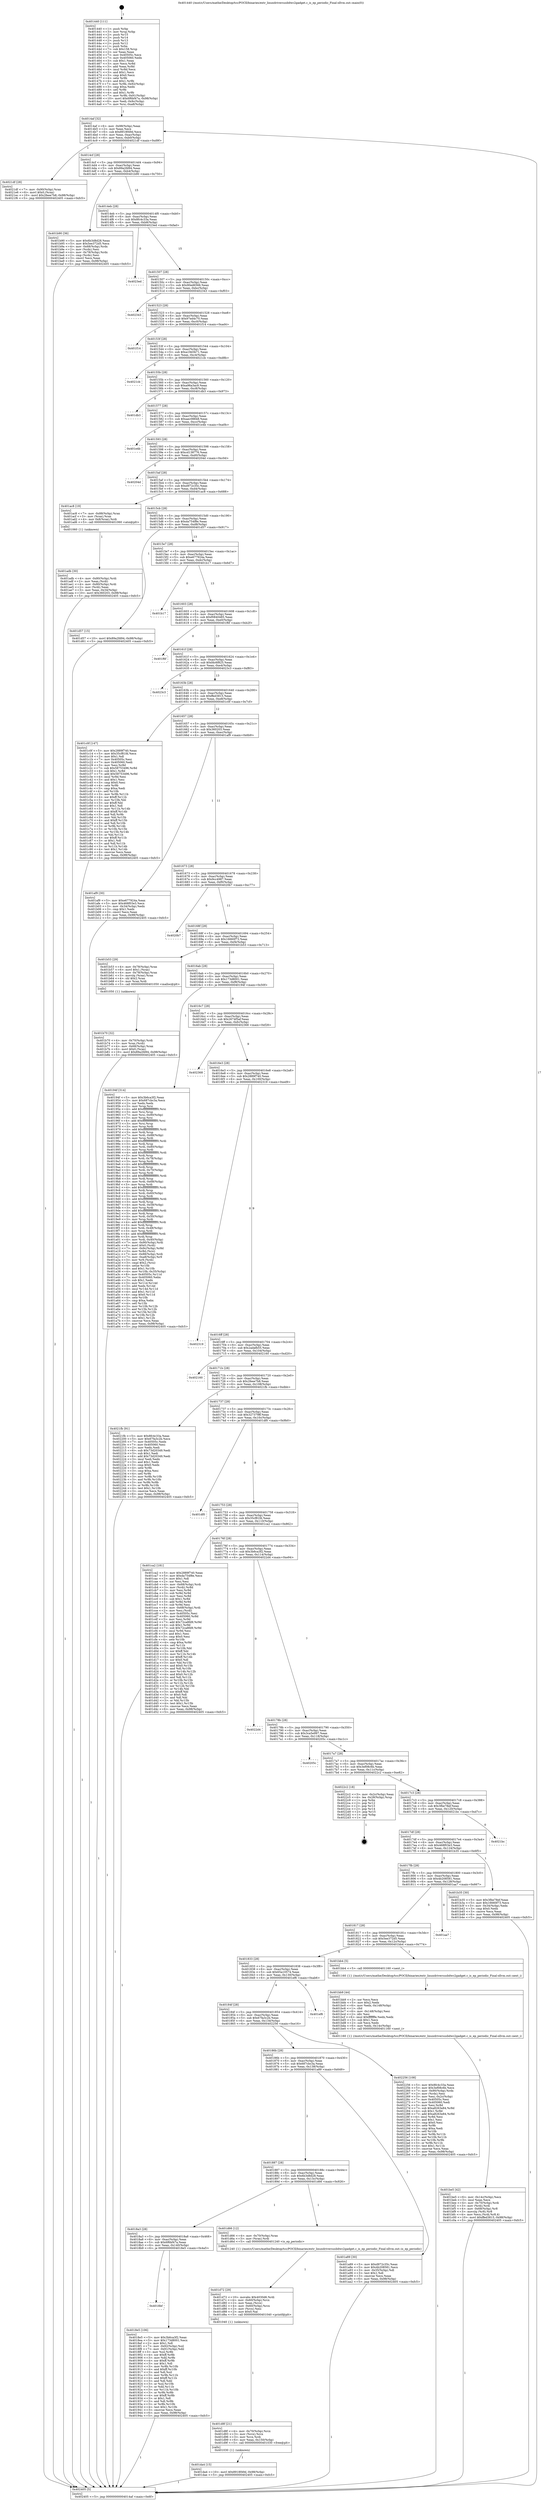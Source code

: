 digraph "0x401440" {
  label = "0x401440 (/mnt/c/Users/mathe/Desktop/tcc/POCII/binaries/extr_linuxdriversusbdwc2gadget.c_is_ep_periodic_Final-ollvm.out::main(0))"
  labelloc = "t"
  node[shape=record]

  Entry [label="",width=0.3,height=0.3,shape=circle,fillcolor=black,style=filled]
  "0x4014af" [label="{
     0x4014af [32]\l
     | [instrs]\l
     &nbsp;&nbsp;0x4014af \<+6\>: mov -0x98(%rbp),%eax\l
     &nbsp;&nbsp;0x4014b5 \<+2\>: mov %eax,%ecx\l
     &nbsp;&nbsp;0x4014b7 \<+6\>: sub $0x8918f49d,%ecx\l
     &nbsp;&nbsp;0x4014bd \<+6\>: mov %eax,-0xac(%rbp)\l
     &nbsp;&nbsp;0x4014c3 \<+6\>: mov %ecx,-0xb0(%rbp)\l
     &nbsp;&nbsp;0x4014c9 \<+6\>: je 00000000004021df \<main+0xd9f\>\l
  }"]
  "0x4021df" [label="{
     0x4021df [28]\l
     | [instrs]\l
     &nbsp;&nbsp;0x4021df \<+7\>: mov -0x90(%rbp),%rax\l
     &nbsp;&nbsp;0x4021e6 \<+6\>: movl $0x0,(%rax)\l
     &nbsp;&nbsp;0x4021ec \<+10\>: movl $0x2feee7b8,-0x98(%rbp)\l
     &nbsp;&nbsp;0x4021f6 \<+5\>: jmp 0000000000402405 \<main+0xfc5\>\l
  }"]
  "0x4014cf" [label="{
     0x4014cf [28]\l
     | [instrs]\l
     &nbsp;&nbsp;0x4014cf \<+5\>: jmp 00000000004014d4 \<main+0x94\>\l
     &nbsp;&nbsp;0x4014d4 \<+6\>: mov -0xac(%rbp),%eax\l
     &nbsp;&nbsp;0x4014da \<+5\>: sub $0x89a2fd94,%eax\l
     &nbsp;&nbsp;0x4014df \<+6\>: mov %eax,-0xb4(%rbp)\l
     &nbsp;&nbsp;0x4014e5 \<+6\>: je 0000000000401b90 \<main+0x750\>\l
  }"]
  Exit [label="",width=0.3,height=0.3,shape=circle,fillcolor=black,style=filled,peripheries=2]
  "0x401b90" [label="{
     0x401b90 [36]\l
     | [instrs]\l
     &nbsp;&nbsp;0x401b90 \<+5\>: mov $0x6b3d8d28,%eax\l
     &nbsp;&nbsp;0x401b95 \<+5\>: mov $0x5ee372d5,%ecx\l
     &nbsp;&nbsp;0x401b9a \<+4\>: mov -0x68(%rbp),%rdx\l
     &nbsp;&nbsp;0x401b9e \<+2\>: mov (%rdx),%esi\l
     &nbsp;&nbsp;0x401ba0 \<+4\>: mov -0x78(%rbp),%rdx\l
     &nbsp;&nbsp;0x401ba4 \<+2\>: cmp (%rdx),%esi\l
     &nbsp;&nbsp;0x401ba6 \<+3\>: cmovl %ecx,%eax\l
     &nbsp;&nbsp;0x401ba9 \<+6\>: mov %eax,-0x98(%rbp)\l
     &nbsp;&nbsp;0x401baf \<+5\>: jmp 0000000000402405 \<main+0xfc5\>\l
  }"]
  "0x4014eb" [label="{
     0x4014eb [28]\l
     | [instrs]\l
     &nbsp;&nbsp;0x4014eb \<+5\>: jmp 00000000004014f0 \<main+0xb0\>\l
     &nbsp;&nbsp;0x4014f0 \<+6\>: mov -0xac(%rbp),%eax\l
     &nbsp;&nbsp;0x4014f6 \<+5\>: sub $0x8fc4c33a,%eax\l
     &nbsp;&nbsp;0x4014fb \<+6\>: mov %eax,-0xb8(%rbp)\l
     &nbsp;&nbsp;0x401501 \<+6\>: je 00000000004023ed \<main+0xfad\>\l
  }"]
  "0x401da4" [label="{
     0x401da4 [15]\l
     | [instrs]\l
     &nbsp;&nbsp;0x401da4 \<+10\>: movl $0x8918f49d,-0x98(%rbp)\l
     &nbsp;&nbsp;0x401dae \<+5\>: jmp 0000000000402405 \<main+0xfc5\>\l
  }"]
  "0x4023ed" [label="{
     0x4023ed\l
  }", style=dashed]
  "0x401507" [label="{
     0x401507 [28]\l
     | [instrs]\l
     &nbsp;&nbsp;0x401507 \<+5\>: jmp 000000000040150c \<main+0xcc\>\l
     &nbsp;&nbsp;0x40150c \<+6\>: mov -0xac(%rbp),%eax\l
     &nbsp;&nbsp;0x401512 \<+5\>: sub $0x90ed6566,%eax\l
     &nbsp;&nbsp;0x401517 \<+6\>: mov %eax,-0xbc(%rbp)\l
     &nbsp;&nbsp;0x40151d \<+6\>: je 0000000000402343 \<main+0xf03\>\l
  }"]
  "0x401d8f" [label="{
     0x401d8f [21]\l
     | [instrs]\l
     &nbsp;&nbsp;0x401d8f \<+4\>: mov -0x70(%rbp),%rcx\l
     &nbsp;&nbsp;0x401d93 \<+3\>: mov (%rcx),%rcx\l
     &nbsp;&nbsp;0x401d96 \<+3\>: mov %rcx,%rdi\l
     &nbsp;&nbsp;0x401d99 \<+6\>: mov %eax,-0x150(%rbp)\l
     &nbsp;&nbsp;0x401d9f \<+5\>: call 0000000000401030 \<free@plt\>\l
     | [calls]\l
     &nbsp;&nbsp;0x401030 \{1\} (unknown)\l
  }"]
  "0x402343" [label="{
     0x402343\l
  }", style=dashed]
  "0x401523" [label="{
     0x401523 [28]\l
     | [instrs]\l
     &nbsp;&nbsp;0x401523 \<+5\>: jmp 0000000000401528 \<main+0xe8\>\l
     &nbsp;&nbsp;0x401528 \<+6\>: mov -0xac(%rbp),%eax\l
     &nbsp;&nbsp;0x40152e \<+5\>: sub $0x97ed4c70,%eax\l
     &nbsp;&nbsp;0x401533 \<+6\>: mov %eax,-0xc0(%rbp)\l
     &nbsp;&nbsp;0x401539 \<+6\>: je 0000000000401f14 \<main+0xad4\>\l
  }"]
  "0x401d72" [label="{
     0x401d72 [29]\l
     | [instrs]\l
     &nbsp;&nbsp;0x401d72 \<+10\>: movabs $0x4030d6,%rdi\l
     &nbsp;&nbsp;0x401d7c \<+4\>: mov -0x60(%rbp),%rcx\l
     &nbsp;&nbsp;0x401d80 \<+2\>: mov %eax,(%rcx)\l
     &nbsp;&nbsp;0x401d82 \<+4\>: mov -0x60(%rbp),%rcx\l
     &nbsp;&nbsp;0x401d86 \<+2\>: mov (%rcx),%esi\l
     &nbsp;&nbsp;0x401d88 \<+2\>: mov $0x0,%al\l
     &nbsp;&nbsp;0x401d8a \<+5\>: call 0000000000401040 \<printf@plt\>\l
     | [calls]\l
     &nbsp;&nbsp;0x401040 \{1\} (unknown)\l
  }"]
  "0x401f14" [label="{
     0x401f14\l
  }", style=dashed]
  "0x40153f" [label="{
     0x40153f [28]\l
     | [instrs]\l
     &nbsp;&nbsp;0x40153f \<+5\>: jmp 0000000000401544 \<main+0x104\>\l
     &nbsp;&nbsp;0x401544 \<+6\>: mov -0xac(%rbp),%eax\l
     &nbsp;&nbsp;0x40154a \<+5\>: sub $0xa19d3b71,%eax\l
     &nbsp;&nbsp;0x40154f \<+6\>: mov %eax,-0xc4(%rbp)\l
     &nbsp;&nbsp;0x401555 \<+6\>: je 00000000004021cb \<main+0xd8b\>\l
  }"]
  "0x401be5" [label="{
     0x401be5 [42]\l
     | [instrs]\l
     &nbsp;&nbsp;0x401be5 \<+6\>: mov -0x14c(%rbp),%ecx\l
     &nbsp;&nbsp;0x401beb \<+3\>: imul %eax,%ecx\l
     &nbsp;&nbsp;0x401bee \<+4\>: mov -0x70(%rbp),%rdi\l
     &nbsp;&nbsp;0x401bf2 \<+3\>: mov (%rdi),%rdi\l
     &nbsp;&nbsp;0x401bf5 \<+4\>: mov -0x68(%rbp),%r8\l
     &nbsp;&nbsp;0x401bf9 \<+3\>: movslq (%r8),%r8\l
     &nbsp;&nbsp;0x401bfc \<+4\>: mov %ecx,(%rdi,%r8,4)\l
     &nbsp;&nbsp;0x401c00 \<+10\>: movl $0xffed3815,-0x98(%rbp)\l
     &nbsp;&nbsp;0x401c0a \<+5\>: jmp 0000000000402405 \<main+0xfc5\>\l
  }"]
  "0x4021cb" [label="{
     0x4021cb\l
  }", style=dashed]
  "0x40155b" [label="{
     0x40155b [28]\l
     | [instrs]\l
     &nbsp;&nbsp;0x40155b \<+5\>: jmp 0000000000401560 \<main+0x120\>\l
     &nbsp;&nbsp;0x401560 \<+6\>: mov -0xac(%rbp),%eax\l
     &nbsp;&nbsp;0x401566 \<+5\>: sub $0xa96a3ac9,%eax\l
     &nbsp;&nbsp;0x40156b \<+6\>: mov %eax,-0xc8(%rbp)\l
     &nbsp;&nbsp;0x401571 \<+6\>: je 0000000000401db3 \<main+0x973\>\l
  }"]
  "0x401bb9" [label="{
     0x401bb9 [44]\l
     | [instrs]\l
     &nbsp;&nbsp;0x401bb9 \<+2\>: xor %ecx,%ecx\l
     &nbsp;&nbsp;0x401bbb \<+5\>: mov $0x2,%edx\l
     &nbsp;&nbsp;0x401bc0 \<+6\>: mov %edx,-0x148(%rbp)\l
     &nbsp;&nbsp;0x401bc6 \<+1\>: cltd\l
     &nbsp;&nbsp;0x401bc7 \<+6\>: mov -0x148(%rbp),%esi\l
     &nbsp;&nbsp;0x401bcd \<+2\>: idiv %esi\l
     &nbsp;&nbsp;0x401bcf \<+6\>: imul $0xfffffffe,%edx,%edx\l
     &nbsp;&nbsp;0x401bd5 \<+3\>: sub $0x1,%ecx\l
     &nbsp;&nbsp;0x401bd8 \<+2\>: sub %ecx,%edx\l
     &nbsp;&nbsp;0x401bda \<+6\>: mov %edx,-0x14c(%rbp)\l
     &nbsp;&nbsp;0x401be0 \<+5\>: call 0000000000401160 \<next_i\>\l
     | [calls]\l
     &nbsp;&nbsp;0x401160 \{1\} (/mnt/c/Users/mathe/Desktop/tcc/POCII/binaries/extr_linuxdriversusbdwc2gadget.c_is_ep_periodic_Final-ollvm.out::next_i)\l
  }"]
  "0x401db3" [label="{
     0x401db3\l
  }", style=dashed]
  "0x401577" [label="{
     0x401577 [28]\l
     | [instrs]\l
     &nbsp;&nbsp;0x401577 \<+5\>: jmp 000000000040157c \<main+0x13c\>\l
     &nbsp;&nbsp;0x40157c \<+6\>: mov -0xac(%rbp),%eax\l
     &nbsp;&nbsp;0x401582 \<+5\>: sub $0xaec08848,%eax\l
     &nbsp;&nbsp;0x401587 \<+6\>: mov %eax,-0xcc(%rbp)\l
     &nbsp;&nbsp;0x40158d \<+6\>: je 0000000000401e4b \<main+0xa0b\>\l
  }"]
  "0x401b70" [label="{
     0x401b70 [32]\l
     | [instrs]\l
     &nbsp;&nbsp;0x401b70 \<+4\>: mov -0x70(%rbp),%rdi\l
     &nbsp;&nbsp;0x401b74 \<+3\>: mov %rax,(%rdi)\l
     &nbsp;&nbsp;0x401b77 \<+4\>: mov -0x68(%rbp),%rax\l
     &nbsp;&nbsp;0x401b7b \<+6\>: movl $0x0,(%rax)\l
     &nbsp;&nbsp;0x401b81 \<+10\>: movl $0x89a2fd94,-0x98(%rbp)\l
     &nbsp;&nbsp;0x401b8b \<+5\>: jmp 0000000000402405 \<main+0xfc5\>\l
  }"]
  "0x401e4b" [label="{
     0x401e4b\l
  }", style=dashed]
  "0x401593" [label="{
     0x401593 [28]\l
     | [instrs]\l
     &nbsp;&nbsp;0x401593 \<+5\>: jmp 0000000000401598 \<main+0x158\>\l
     &nbsp;&nbsp;0x401598 \<+6\>: mov -0xac(%rbp),%eax\l
     &nbsp;&nbsp;0x40159e \<+5\>: sub $0xcd138776,%eax\l
     &nbsp;&nbsp;0x4015a3 \<+6\>: mov %eax,-0xd0(%rbp)\l
     &nbsp;&nbsp;0x4015a9 \<+6\>: je 000000000040204d \<main+0xc0d\>\l
  }"]
  "0x401adb" [label="{
     0x401adb [30]\l
     | [instrs]\l
     &nbsp;&nbsp;0x401adb \<+4\>: mov -0x80(%rbp),%rdi\l
     &nbsp;&nbsp;0x401adf \<+2\>: mov %eax,(%rdi)\l
     &nbsp;&nbsp;0x401ae1 \<+4\>: mov -0x80(%rbp),%rdi\l
     &nbsp;&nbsp;0x401ae5 \<+2\>: mov (%rdi),%eax\l
     &nbsp;&nbsp;0x401ae7 \<+3\>: mov %eax,-0x34(%rbp)\l
     &nbsp;&nbsp;0x401aea \<+10\>: movl $0x360203,-0x98(%rbp)\l
     &nbsp;&nbsp;0x401af4 \<+5\>: jmp 0000000000402405 \<main+0xfc5\>\l
  }"]
  "0x40204d" [label="{
     0x40204d\l
  }", style=dashed]
  "0x4015af" [label="{
     0x4015af [28]\l
     | [instrs]\l
     &nbsp;&nbsp;0x4015af \<+5\>: jmp 00000000004015b4 \<main+0x174\>\l
     &nbsp;&nbsp;0x4015b4 \<+6\>: mov -0xac(%rbp),%eax\l
     &nbsp;&nbsp;0x4015ba \<+5\>: sub $0xd972c35c,%eax\l
     &nbsp;&nbsp;0x4015bf \<+6\>: mov %eax,-0xd4(%rbp)\l
     &nbsp;&nbsp;0x4015c5 \<+6\>: je 0000000000401ac8 \<main+0x688\>\l
  }"]
  "0x401440" [label="{
     0x401440 [111]\l
     | [instrs]\l
     &nbsp;&nbsp;0x401440 \<+1\>: push %rbp\l
     &nbsp;&nbsp;0x401441 \<+3\>: mov %rsp,%rbp\l
     &nbsp;&nbsp;0x401444 \<+2\>: push %r15\l
     &nbsp;&nbsp;0x401446 \<+2\>: push %r14\l
     &nbsp;&nbsp;0x401448 \<+2\>: push %r13\l
     &nbsp;&nbsp;0x40144a \<+2\>: push %r12\l
     &nbsp;&nbsp;0x40144c \<+1\>: push %rbx\l
     &nbsp;&nbsp;0x40144d \<+7\>: sub $0x158,%rsp\l
     &nbsp;&nbsp;0x401454 \<+2\>: xor %eax,%eax\l
     &nbsp;&nbsp;0x401456 \<+7\>: mov 0x40505c,%ecx\l
     &nbsp;&nbsp;0x40145d \<+7\>: mov 0x405060,%edx\l
     &nbsp;&nbsp;0x401464 \<+3\>: sub $0x1,%eax\l
     &nbsp;&nbsp;0x401467 \<+3\>: mov %ecx,%r8d\l
     &nbsp;&nbsp;0x40146a \<+3\>: add %eax,%r8d\l
     &nbsp;&nbsp;0x40146d \<+4\>: imul %r8d,%ecx\l
     &nbsp;&nbsp;0x401471 \<+3\>: and $0x1,%ecx\l
     &nbsp;&nbsp;0x401474 \<+3\>: cmp $0x0,%ecx\l
     &nbsp;&nbsp;0x401477 \<+4\>: sete %r9b\l
     &nbsp;&nbsp;0x40147b \<+4\>: and $0x1,%r9b\l
     &nbsp;&nbsp;0x40147f \<+7\>: mov %r9b,-0x92(%rbp)\l
     &nbsp;&nbsp;0x401486 \<+3\>: cmp $0xa,%edx\l
     &nbsp;&nbsp;0x401489 \<+4\>: setl %r9b\l
     &nbsp;&nbsp;0x40148d \<+4\>: and $0x1,%r9b\l
     &nbsp;&nbsp;0x401491 \<+7\>: mov %r9b,-0x91(%rbp)\l
     &nbsp;&nbsp;0x401498 \<+10\>: movl $0x6f6bf47a,-0x98(%rbp)\l
     &nbsp;&nbsp;0x4014a2 \<+6\>: mov %edi,-0x9c(%rbp)\l
     &nbsp;&nbsp;0x4014a8 \<+7\>: mov %rsi,-0xa8(%rbp)\l
  }"]
  "0x401ac8" [label="{
     0x401ac8 [19]\l
     | [instrs]\l
     &nbsp;&nbsp;0x401ac8 \<+7\>: mov -0x88(%rbp),%rax\l
     &nbsp;&nbsp;0x401acf \<+3\>: mov (%rax),%rax\l
     &nbsp;&nbsp;0x401ad2 \<+4\>: mov 0x8(%rax),%rdi\l
     &nbsp;&nbsp;0x401ad6 \<+5\>: call 0000000000401060 \<atoi@plt\>\l
     | [calls]\l
     &nbsp;&nbsp;0x401060 \{1\} (unknown)\l
  }"]
  "0x4015cb" [label="{
     0x4015cb [28]\l
     | [instrs]\l
     &nbsp;&nbsp;0x4015cb \<+5\>: jmp 00000000004015d0 \<main+0x190\>\l
     &nbsp;&nbsp;0x4015d0 \<+6\>: mov -0xac(%rbp),%eax\l
     &nbsp;&nbsp;0x4015d6 \<+5\>: sub $0xda754f8e,%eax\l
     &nbsp;&nbsp;0x4015db \<+6\>: mov %eax,-0xd8(%rbp)\l
     &nbsp;&nbsp;0x4015e1 \<+6\>: je 0000000000401d57 \<main+0x917\>\l
  }"]
  "0x402405" [label="{
     0x402405 [5]\l
     | [instrs]\l
     &nbsp;&nbsp;0x402405 \<+5\>: jmp 00000000004014af \<main+0x6f\>\l
  }"]
  "0x401d57" [label="{
     0x401d57 [15]\l
     | [instrs]\l
     &nbsp;&nbsp;0x401d57 \<+10\>: movl $0x89a2fd94,-0x98(%rbp)\l
     &nbsp;&nbsp;0x401d61 \<+5\>: jmp 0000000000402405 \<main+0xfc5\>\l
  }"]
  "0x4015e7" [label="{
     0x4015e7 [28]\l
     | [instrs]\l
     &nbsp;&nbsp;0x4015e7 \<+5\>: jmp 00000000004015ec \<main+0x1ac\>\l
     &nbsp;&nbsp;0x4015ec \<+6\>: mov -0xac(%rbp),%eax\l
     &nbsp;&nbsp;0x4015f2 \<+5\>: sub $0xe677924a,%eax\l
     &nbsp;&nbsp;0x4015f7 \<+6\>: mov %eax,-0xdc(%rbp)\l
     &nbsp;&nbsp;0x4015fd \<+6\>: je 0000000000401b17 \<main+0x6d7\>\l
  }"]
  "0x4018bf" [label="{
     0x4018bf\l
  }", style=dashed]
  "0x401b17" [label="{
     0x401b17\l
  }", style=dashed]
  "0x401603" [label="{
     0x401603 [28]\l
     | [instrs]\l
     &nbsp;&nbsp;0x401603 \<+5\>: jmp 0000000000401608 \<main+0x1c8\>\l
     &nbsp;&nbsp;0x401608 \<+6\>: mov -0xac(%rbp),%eax\l
     &nbsp;&nbsp;0x40160e \<+5\>: sub $0xf0840485,%eax\l
     &nbsp;&nbsp;0x401613 \<+6\>: mov %eax,-0xe0(%rbp)\l
     &nbsp;&nbsp;0x401619 \<+6\>: je 0000000000401f6f \<main+0xb2f\>\l
  }"]
  "0x4018e5" [label="{
     0x4018e5 [106]\l
     | [instrs]\l
     &nbsp;&nbsp;0x4018e5 \<+5\>: mov $0x3b6ca3f2,%eax\l
     &nbsp;&nbsp;0x4018ea \<+5\>: mov $0x173d8001,%ecx\l
     &nbsp;&nbsp;0x4018ef \<+2\>: mov $0x1,%dl\l
     &nbsp;&nbsp;0x4018f1 \<+7\>: mov -0x92(%rbp),%sil\l
     &nbsp;&nbsp;0x4018f8 \<+7\>: mov -0x91(%rbp),%dil\l
     &nbsp;&nbsp;0x4018ff \<+3\>: mov %sil,%r8b\l
     &nbsp;&nbsp;0x401902 \<+4\>: xor $0xff,%r8b\l
     &nbsp;&nbsp;0x401906 \<+3\>: mov %dil,%r9b\l
     &nbsp;&nbsp;0x401909 \<+4\>: xor $0xff,%r9b\l
     &nbsp;&nbsp;0x40190d \<+3\>: xor $0x1,%dl\l
     &nbsp;&nbsp;0x401910 \<+3\>: mov %r8b,%r10b\l
     &nbsp;&nbsp;0x401913 \<+4\>: and $0xff,%r10b\l
     &nbsp;&nbsp;0x401917 \<+3\>: and %dl,%sil\l
     &nbsp;&nbsp;0x40191a \<+3\>: mov %r9b,%r11b\l
     &nbsp;&nbsp;0x40191d \<+4\>: and $0xff,%r11b\l
     &nbsp;&nbsp;0x401921 \<+3\>: and %dl,%dil\l
     &nbsp;&nbsp;0x401924 \<+3\>: or %sil,%r10b\l
     &nbsp;&nbsp;0x401927 \<+3\>: or %dil,%r11b\l
     &nbsp;&nbsp;0x40192a \<+3\>: xor %r11b,%r10b\l
     &nbsp;&nbsp;0x40192d \<+3\>: or %r9b,%r8b\l
     &nbsp;&nbsp;0x401930 \<+4\>: xor $0xff,%r8b\l
     &nbsp;&nbsp;0x401934 \<+3\>: or $0x1,%dl\l
     &nbsp;&nbsp;0x401937 \<+3\>: and %dl,%r8b\l
     &nbsp;&nbsp;0x40193a \<+3\>: or %r8b,%r10b\l
     &nbsp;&nbsp;0x40193d \<+4\>: test $0x1,%r10b\l
     &nbsp;&nbsp;0x401941 \<+3\>: cmovne %ecx,%eax\l
     &nbsp;&nbsp;0x401944 \<+6\>: mov %eax,-0x98(%rbp)\l
     &nbsp;&nbsp;0x40194a \<+5\>: jmp 0000000000402405 \<main+0xfc5\>\l
  }"]
  "0x401f6f" [label="{
     0x401f6f\l
  }", style=dashed]
  "0x40161f" [label="{
     0x40161f [28]\l
     | [instrs]\l
     &nbsp;&nbsp;0x40161f \<+5\>: jmp 0000000000401624 \<main+0x1e4\>\l
     &nbsp;&nbsp;0x401624 \<+6\>: mov -0xac(%rbp),%eax\l
     &nbsp;&nbsp;0x40162a \<+5\>: sub $0xfdc6f825,%eax\l
     &nbsp;&nbsp;0x40162f \<+6\>: mov %eax,-0xe4(%rbp)\l
     &nbsp;&nbsp;0x401635 \<+6\>: je 00000000004023c3 \<main+0xf83\>\l
  }"]
  "0x4018a3" [label="{
     0x4018a3 [28]\l
     | [instrs]\l
     &nbsp;&nbsp;0x4018a3 \<+5\>: jmp 00000000004018a8 \<main+0x468\>\l
     &nbsp;&nbsp;0x4018a8 \<+6\>: mov -0xac(%rbp),%eax\l
     &nbsp;&nbsp;0x4018ae \<+5\>: sub $0x6f6bf47a,%eax\l
     &nbsp;&nbsp;0x4018b3 \<+6\>: mov %eax,-0x140(%rbp)\l
     &nbsp;&nbsp;0x4018b9 \<+6\>: je 00000000004018e5 \<main+0x4a5\>\l
  }"]
  "0x4023c3" [label="{
     0x4023c3\l
  }", style=dashed]
  "0x40163b" [label="{
     0x40163b [28]\l
     | [instrs]\l
     &nbsp;&nbsp;0x40163b \<+5\>: jmp 0000000000401640 \<main+0x200\>\l
     &nbsp;&nbsp;0x401640 \<+6\>: mov -0xac(%rbp),%eax\l
     &nbsp;&nbsp;0x401646 \<+5\>: sub $0xffed3815,%eax\l
     &nbsp;&nbsp;0x40164b \<+6\>: mov %eax,-0xe8(%rbp)\l
     &nbsp;&nbsp;0x401651 \<+6\>: je 0000000000401c0f \<main+0x7cf\>\l
  }"]
  "0x401d66" [label="{
     0x401d66 [12]\l
     | [instrs]\l
     &nbsp;&nbsp;0x401d66 \<+4\>: mov -0x70(%rbp),%rax\l
     &nbsp;&nbsp;0x401d6a \<+3\>: mov (%rax),%rdi\l
     &nbsp;&nbsp;0x401d6d \<+5\>: call 0000000000401240 \<is_ep_periodic\>\l
     | [calls]\l
     &nbsp;&nbsp;0x401240 \{1\} (/mnt/c/Users/mathe/Desktop/tcc/POCII/binaries/extr_linuxdriversusbdwc2gadget.c_is_ep_periodic_Final-ollvm.out::is_ep_periodic)\l
  }"]
  "0x401c0f" [label="{
     0x401c0f [147]\l
     | [instrs]\l
     &nbsp;&nbsp;0x401c0f \<+5\>: mov $0x2889f740,%eax\l
     &nbsp;&nbsp;0x401c14 \<+5\>: mov $0x35cf81fd,%ecx\l
     &nbsp;&nbsp;0x401c19 \<+2\>: mov $0x1,%dl\l
     &nbsp;&nbsp;0x401c1b \<+7\>: mov 0x40505c,%esi\l
     &nbsp;&nbsp;0x401c22 \<+7\>: mov 0x405060,%edi\l
     &nbsp;&nbsp;0x401c29 \<+3\>: mov %esi,%r8d\l
     &nbsp;&nbsp;0x401c2c \<+7\>: sub $0x58753496,%r8d\l
     &nbsp;&nbsp;0x401c33 \<+4\>: sub $0x1,%r8d\l
     &nbsp;&nbsp;0x401c37 \<+7\>: add $0x58753496,%r8d\l
     &nbsp;&nbsp;0x401c3e \<+4\>: imul %r8d,%esi\l
     &nbsp;&nbsp;0x401c42 \<+3\>: and $0x1,%esi\l
     &nbsp;&nbsp;0x401c45 \<+3\>: cmp $0x0,%esi\l
     &nbsp;&nbsp;0x401c48 \<+4\>: sete %r9b\l
     &nbsp;&nbsp;0x401c4c \<+3\>: cmp $0xa,%edi\l
     &nbsp;&nbsp;0x401c4f \<+4\>: setl %r10b\l
     &nbsp;&nbsp;0x401c53 \<+3\>: mov %r9b,%r11b\l
     &nbsp;&nbsp;0x401c56 \<+4\>: xor $0xff,%r11b\l
     &nbsp;&nbsp;0x401c5a \<+3\>: mov %r10b,%bl\l
     &nbsp;&nbsp;0x401c5d \<+3\>: xor $0xff,%bl\l
     &nbsp;&nbsp;0x401c60 \<+3\>: xor $0x1,%dl\l
     &nbsp;&nbsp;0x401c63 \<+3\>: mov %r11b,%r14b\l
     &nbsp;&nbsp;0x401c66 \<+4\>: and $0xff,%r14b\l
     &nbsp;&nbsp;0x401c6a \<+3\>: and %dl,%r9b\l
     &nbsp;&nbsp;0x401c6d \<+3\>: mov %bl,%r15b\l
     &nbsp;&nbsp;0x401c70 \<+4\>: and $0xff,%r15b\l
     &nbsp;&nbsp;0x401c74 \<+3\>: and %dl,%r10b\l
     &nbsp;&nbsp;0x401c77 \<+3\>: or %r9b,%r14b\l
     &nbsp;&nbsp;0x401c7a \<+3\>: or %r10b,%r15b\l
     &nbsp;&nbsp;0x401c7d \<+3\>: xor %r15b,%r14b\l
     &nbsp;&nbsp;0x401c80 \<+3\>: or %bl,%r11b\l
     &nbsp;&nbsp;0x401c83 \<+4\>: xor $0xff,%r11b\l
     &nbsp;&nbsp;0x401c87 \<+3\>: or $0x1,%dl\l
     &nbsp;&nbsp;0x401c8a \<+3\>: and %dl,%r11b\l
     &nbsp;&nbsp;0x401c8d \<+3\>: or %r11b,%r14b\l
     &nbsp;&nbsp;0x401c90 \<+4\>: test $0x1,%r14b\l
     &nbsp;&nbsp;0x401c94 \<+3\>: cmovne %ecx,%eax\l
     &nbsp;&nbsp;0x401c97 \<+6\>: mov %eax,-0x98(%rbp)\l
     &nbsp;&nbsp;0x401c9d \<+5\>: jmp 0000000000402405 \<main+0xfc5\>\l
  }"]
  "0x401657" [label="{
     0x401657 [28]\l
     | [instrs]\l
     &nbsp;&nbsp;0x401657 \<+5\>: jmp 000000000040165c \<main+0x21c\>\l
     &nbsp;&nbsp;0x40165c \<+6\>: mov -0xac(%rbp),%eax\l
     &nbsp;&nbsp;0x401662 \<+5\>: sub $0x360203,%eax\l
     &nbsp;&nbsp;0x401667 \<+6\>: mov %eax,-0xec(%rbp)\l
     &nbsp;&nbsp;0x40166d \<+6\>: je 0000000000401af9 \<main+0x6b9\>\l
  }"]
  "0x401887" [label="{
     0x401887 [28]\l
     | [instrs]\l
     &nbsp;&nbsp;0x401887 \<+5\>: jmp 000000000040188c \<main+0x44c\>\l
     &nbsp;&nbsp;0x40188c \<+6\>: mov -0xac(%rbp),%eax\l
     &nbsp;&nbsp;0x401892 \<+5\>: sub $0x6b3d8d28,%eax\l
     &nbsp;&nbsp;0x401897 \<+6\>: mov %eax,-0x13c(%rbp)\l
     &nbsp;&nbsp;0x40189d \<+6\>: je 0000000000401d66 \<main+0x926\>\l
  }"]
  "0x401af9" [label="{
     0x401af9 [30]\l
     | [instrs]\l
     &nbsp;&nbsp;0x401af9 \<+5\>: mov $0xe677924a,%eax\l
     &nbsp;&nbsp;0x401afe \<+5\>: mov $0x468f03e3,%ecx\l
     &nbsp;&nbsp;0x401b03 \<+3\>: mov -0x34(%rbp),%edx\l
     &nbsp;&nbsp;0x401b06 \<+3\>: cmp $0x1,%edx\l
     &nbsp;&nbsp;0x401b09 \<+3\>: cmovl %ecx,%eax\l
     &nbsp;&nbsp;0x401b0c \<+6\>: mov %eax,-0x98(%rbp)\l
     &nbsp;&nbsp;0x401b12 \<+5\>: jmp 0000000000402405 \<main+0xfc5\>\l
  }"]
  "0x401673" [label="{
     0x401673 [28]\l
     | [instrs]\l
     &nbsp;&nbsp;0x401673 \<+5\>: jmp 0000000000401678 \<main+0x238\>\l
     &nbsp;&nbsp;0x401678 \<+6\>: mov -0xac(%rbp),%eax\l
     &nbsp;&nbsp;0x40167e \<+5\>: sub $0x9cc4987,%eax\l
     &nbsp;&nbsp;0x401683 \<+6\>: mov %eax,-0xf0(%rbp)\l
     &nbsp;&nbsp;0x401689 \<+6\>: je 00000000004020b7 \<main+0xc77\>\l
  }"]
  "0x401a89" [label="{
     0x401a89 [30]\l
     | [instrs]\l
     &nbsp;&nbsp;0x401a89 \<+5\>: mov $0xd972c35c,%eax\l
     &nbsp;&nbsp;0x401a8e \<+5\>: mov $0x4b208581,%ecx\l
     &nbsp;&nbsp;0x401a93 \<+3\>: mov -0x35(%rbp),%dl\l
     &nbsp;&nbsp;0x401a96 \<+3\>: test $0x1,%dl\l
     &nbsp;&nbsp;0x401a99 \<+3\>: cmovne %ecx,%eax\l
     &nbsp;&nbsp;0x401a9c \<+6\>: mov %eax,-0x98(%rbp)\l
     &nbsp;&nbsp;0x401aa2 \<+5\>: jmp 0000000000402405 \<main+0xfc5\>\l
  }"]
  "0x4020b7" [label="{
     0x4020b7\l
  }", style=dashed]
  "0x40168f" [label="{
     0x40168f [28]\l
     | [instrs]\l
     &nbsp;&nbsp;0x40168f \<+5\>: jmp 0000000000401694 \<main+0x254\>\l
     &nbsp;&nbsp;0x401694 \<+6\>: mov -0xac(%rbp),%eax\l
     &nbsp;&nbsp;0x40169a \<+5\>: sub $0x16660f73,%eax\l
     &nbsp;&nbsp;0x40169f \<+6\>: mov %eax,-0xf4(%rbp)\l
     &nbsp;&nbsp;0x4016a5 \<+6\>: je 0000000000401b53 \<main+0x713\>\l
  }"]
  "0x40186b" [label="{
     0x40186b [28]\l
     | [instrs]\l
     &nbsp;&nbsp;0x40186b \<+5\>: jmp 0000000000401870 \<main+0x430\>\l
     &nbsp;&nbsp;0x401870 \<+6\>: mov -0xac(%rbp),%eax\l
     &nbsp;&nbsp;0x401876 \<+5\>: sub $0x687cbc3a,%eax\l
     &nbsp;&nbsp;0x40187b \<+6\>: mov %eax,-0x138(%rbp)\l
     &nbsp;&nbsp;0x401881 \<+6\>: je 0000000000401a89 \<main+0x649\>\l
  }"]
  "0x401b53" [label="{
     0x401b53 [29]\l
     | [instrs]\l
     &nbsp;&nbsp;0x401b53 \<+4\>: mov -0x78(%rbp),%rax\l
     &nbsp;&nbsp;0x401b57 \<+6\>: movl $0x1,(%rax)\l
     &nbsp;&nbsp;0x401b5d \<+4\>: mov -0x78(%rbp),%rax\l
     &nbsp;&nbsp;0x401b61 \<+3\>: movslq (%rax),%rax\l
     &nbsp;&nbsp;0x401b64 \<+4\>: shl $0x2,%rax\l
     &nbsp;&nbsp;0x401b68 \<+3\>: mov %rax,%rdi\l
     &nbsp;&nbsp;0x401b6b \<+5\>: call 0000000000401050 \<malloc@plt\>\l
     | [calls]\l
     &nbsp;&nbsp;0x401050 \{1\} (unknown)\l
  }"]
  "0x4016ab" [label="{
     0x4016ab [28]\l
     | [instrs]\l
     &nbsp;&nbsp;0x4016ab \<+5\>: jmp 00000000004016b0 \<main+0x270\>\l
     &nbsp;&nbsp;0x4016b0 \<+6\>: mov -0xac(%rbp),%eax\l
     &nbsp;&nbsp;0x4016b6 \<+5\>: sub $0x173d8001,%eax\l
     &nbsp;&nbsp;0x4016bb \<+6\>: mov %eax,-0xf8(%rbp)\l
     &nbsp;&nbsp;0x4016c1 \<+6\>: je 000000000040194f \<main+0x50f\>\l
  }"]
  "0x402256" [label="{
     0x402256 [108]\l
     | [instrs]\l
     &nbsp;&nbsp;0x402256 \<+5\>: mov $0x8fc4c33a,%eax\l
     &nbsp;&nbsp;0x40225b \<+5\>: mov $0x3ef08c6b,%ecx\l
     &nbsp;&nbsp;0x402260 \<+7\>: mov -0x90(%rbp),%rdx\l
     &nbsp;&nbsp;0x402267 \<+2\>: mov (%rdx),%esi\l
     &nbsp;&nbsp;0x402269 \<+3\>: mov %esi,-0x2c(%rbp)\l
     &nbsp;&nbsp;0x40226c \<+7\>: mov 0x40505c,%esi\l
     &nbsp;&nbsp;0x402273 \<+7\>: mov 0x405060,%edi\l
     &nbsp;&nbsp;0x40227a \<+3\>: mov %esi,%r8d\l
     &nbsp;&nbsp;0x40227d \<+7\>: sub $0xa8263e84,%r8d\l
     &nbsp;&nbsp;0x402284 \<+4\>: sub $0x1,%r8d\l
     &nbsp;&nbsp;0x402288 \<+7\>: add $0xa8263e84,%r8d\l
     &nbsp;&nbsp;0x40228f \<+4\>: imul %r8d,%esi\l
     &nbsp;&nbsp;0x402293 \<+3\>: and $0x1,%esi\l
     &nbsp;&nbsp;0x402296 \<+3\>: cmp $0x0,%esi\l
     &nbsp;&nbsp;0x402299 \<+4\>: sete %r9b\l
     &nbsp;&nbsp;0x40229d \<+3\>: cmp $0xa,%edi\l
     &nbsp;&nbsp;0x4022a0 \<+4\>: setl %r10b\l
     &nbsp;&nbsp;0x4022a4 \<+3\>: mov %r9b,%r11b\l
     &nbsp;&nbsp;0x4022a7 \<+3\>: and %r10b,%r11b\l
     &nbsp;&nbsp;0x4022aa \<+3\>: xor %r10b,%r9b\l
     &nbsp;&nbsp;0x4022ad \<+3\>: or %r9b,%r11b\l
     &nbsp;&nbsp;0x4022b0 \<+4\>: test $0x1,%r11b\l
     &nbsp;&nbsp;0x4022b4 \<+3\>: cmovne %ecx,%eax\l
     &nbsp;&nbsp;0x4022b7 \<+6\>: mov %eax,-0x98(%rbp)\l
     &nbsp;&nbsp;0x4022bd \<+5\>: jmp 0000000000402405 \<main+0xfc5\>\l
  }"]
  "0x40194f" [label="{
     0x40194f [314]\l
     | [instrs]\l
     &nbsp;&nbsp;0x40194f \<+5\>: mov $0x3b6ca3f2,%eax\l
     &nbsp;&nbsp;0x401954 \<+5\>: mov $0x687cbc3a,%ecx\l
     &nbsp;&nbsp;0x401959 \<+2\>: xor %edx,%edx\l
     &nbsp;&nbsp;0x40195b \<+3\>: mov %rsp,%rsi\l
     &nbsp;&nbsp;0x40195e \<+4\>: add $0xfffffffffffffff0,%rsi\l
     &nbsp;&nbsp;0x401962 \<+3\>: mov %rsi,%rsp\l
     &nbsp;&nbsp;0x401965 \<+7\>: mov %rsi,-0x90(%rbp)\l
     &nbsp;&nbsp;0x40196c \<+3\>: mov %rsp,%rsi\l
     &nbsp;&nbsp;0x40196f \<+4\>: add $0xfffffffffffffff0,%rsi\l
     &nbsp;&nbsp;0x401973 \<+3\>: mov %rsi,%rsp\l
     &nbsp;&nbsp;0x401976 \<+3\>: mov %rsp,%rdi\l
     &nbsp;&nbsp;0x401979 \<+4\>: add $0xfffffffffffffff0,%rdi\l
     &nbsp;&nbsp;0x40197d \<+3\>: mov %rdi,%rsp\l
     &nbsp;&nbsp;0x401980 \<+7\>: mov %rdi,-0x88(%rbp)\l
     &nbsp;&nbsp;0x401987 \<+3\>: mov %rsp,%rdi\l
     &nbsp;&nbsp;0x40198a \<+4\>: add $0xfffffffffffffff0,%rdi\l
     &nbsp;&nbsp;0x40198e \<+3\>: mov %rdi,%rsp\l
     &nbsp;&nbsp;0x401991 \<+4\>: mov %rdi,-0x80(%rbp)\l
     &nbsp;&nbsp;0x401995 \<+3\>: mov %rsp,%rdi\l
     &nbsp;&nbsp;0x401998 \<+4\>: add $0xfffffffffffffff0,%rdi\l
     &nbsp;&nbsp;0x40199c \<+3\>: mov %rdi,%rsp\l
     &nbsp;&nbsp;0x40199f \<+4\>: mov %rdi,-0x78(%rbp)\l
     &nbsp;&nbsp;0x4019a3 \<+3\>: mov %rsp,%rdi\l
     &nbsp;&nbsp;0x4019a6 \<+4\>: add $0xfffffffffffffff0,%rdi\l
     &nbsp;&nbsp;0x4019aa \<+3\>: mov %rdi,%rsp\l
     &nbsp;&nbsp;0x4019ad \<+4\>: mov %rdi,-0x70(%rbp)\l
     &nbsp;&nbsp;0x4019b1 \<+3\>: mov %rsp,%rdi\l
     &nbsp;&nbsp;0x4019b4 \<+4\>: add $0xfffffffffffffff0,%rdi\l
     &nbsp;&nbsp;0x4019b8 \<+3\>: mov %rdi,%rsp\l
     &nbsp;&nbsp;0x4019bb \<+4\>: mov %rdi,-0x68(%rbp)\l
     &nbsp;&nbsp;0x4019bf \<+3\>: mov %rsp,%rdi\l
     &nbsp;&nbsp;0x4019c2 \<+4\>: add $0xfffffffffffffff0,%rdi\l
     &nbsp;&nbsp;0x4019c6 \<+3\>: mov %rdi,%rsp\l
     &nbsp;&nbsp;0x4019c9 \<+4\>: mov %rdi,-0x60(%rbp)\l
     &nbsp;&nbsp;0x4019cd \<+3\>: mov %rsp,%rdi\l
     &nbsp;&nbsp;0x4019d0 \<+4\>: add $0xfffffffffffffff0,%rdi\l
     &nbsp;&nbsp;0x4019d4 \<+3\>: mov %rdi,%rsp\l
     &nbsp;&nbsp;0x4019d7 \<+4\>: mov %rdi,-0x58(%rbp)\l
     &nbsp;&nbsp;0x4019db \<+3\>: mov %rsp,%rdi\l
     &nbsp;&nbsp;0x4019de \<+4\>: add $0xfffffffffffffff0,%rdi\l
     &nbsp;&nbsp;0x4019e2 \<+3\>: mov %rdi,%rsp\l
     &nbsp;&nbsp;0x4019e5 \<+4\>: mov %rdi,-0x50(%rbp)\l
     &nbsp;&nbsp;0x4019e9 \<+3\>: mov %rsp,%rdi\l
     &nbsp;&nbsp;0x4019ec \<+4\>: add $0xfffffffffffffff0,%rdi\l
     &nbsp;&nbsp;0x4019f0 \<+3\>: mov %rdi,%rsp\l
     &nbsp;&nbsp;0x4019f3 \<+4\>: mov %rdi,-0x48(%rbp)\l
     &nbsp;&nbsp;0x4019f7 \<+3\>: mov %rsp,%rdi\l
     &nbsp;&nbsp;0x4019fa \<+4\>: add $0xfffffffffffffff0,%rdi\l
     &nbsp;&nbsp;0x4019fe \<+3\>: mov %rdi,%rsp\l
     &nbsp;&nbsp;0x401a01 \<+4\>: mov %rdi,-0x40(%rbp)\l
     &nbsp;&nbsp;0x401a05 \<+7\>: mov -0x90(%rbp),%rdi\l
     &nbsp;&nbsp;0x401a0c \<+6\>: movl $0x0,(%rdi)\l
     &nbsp;&nbsp;0x401a12 \<+7\>: mov -0x9c(%rbp),%r8d\l
     &nbsp;&nbsp;0x401a19 \<+3\>: mov %r8d,(%rsi)\l
     &nbsp;&nbsp;0x401a1c \<+7\>: mov -0x88(%rbp),%rdi\l
     &nbsp;&nbsp;0x401a23 \<+7\>: mov -0xa8(%rbp),%r9\l
     &nbsp;&nbsp;0x401a2a \<+3\>: mov %r9,(%rdi)\l
     &nbsp;&nbsp;0x401a2d \<+3\>: cmpl $0x2,(%rsi)\l
     &nbsp;&nbsp;0x401a30 \<+4\>: setne %r10b\l
     &nbsp;&nbsp;0x401a34 \<+4\>: and $0x1,%r10b\l
     &nbsp;&nbsp;0x401a38 \<+4\>: mov %r10b,-0x35(%rbp)\l
     &nbsp;&nbsp;0x401a3c \<+8\>: mov 0x40505c,%r11d\l
     &nbsp;&nbsp;0x401a44 \<+7\>: mov 0x405060,%ebx\l
     &nbsp;&nbsp;0x401a4b \<+3\>: sub $0x1,%edx\l
     &nbsp;&nbsp;0x401a4e \<+3\>: mov %r11d,%r14d\l
     &nbsp;&nbsp;0x401a51 \<+3\>: add %edx,%r14d\l
     &nbsp;&nbsp;0x401a54 \<+4\>: imul %r14d,%r11d\l
     &nbsp;&nbsp;0x401a58 \<+4\>: and $0x1,%r11d\l
     &nbsp;&nbsp;0x401a5c \<+4\>: cmp $0x0,%r11d\l
     &nbsp;&nbsp;0x401a60 \<+4\>: sete %r10b\l
     &nbsp;&nbsp;0x401a64 \<+3\>: cmp $0xa,%ebx\l
     &nbsp;&nbsp;0x401a67 \<+4\>: setl %r15b\l
     &nbsp;&nbsp;0x401a6b \<+3\>: mov %r10b,%r12b\l
     &nbsp;&nbsp;0x401a6e \<+3\>: and %r15b,%r12b\l
     &nbsp;&nbsp;0x401a71 \<+3\>: xor %r15b,%r10b\l
     &nbsp;&nbsp;0x401a74 \<+3\>: or %r10b,%r12b\l
     &nbsp;&nbsp;0x401a77 \<+4\>: test $0x1,%r12b\l
     &nbsp;&nbsp;0x401a7b \<+3\>: cmovne %ecx,%eax\l
     &nbsp;&nbsp;0x401a7e \<+6\>: mov %eax,-0x98(%rbp)\l
     &nbsp;&nbsp;0x401a84 \<+5\>: jmp 0000000000402405 \<main+0xfc5\>\l
  }"]
  "0x4016c7" [label="{
     0x4016c7 [28]\l
     | [instrs]\l
     &nbsp;&nbsp;0x4016c7 \<+5\>: jmp 00000000004016cc \<main+0x28c\>\l
     &nbsp;&nbsp;0x4016cc \<+6\>: mov -0xac(%rbp),%eax\l
     &nbsp;&nbsp;0x4016d2 \<+5\>: sub $0x2674f5af,%eax\l
     &nbsp;&nbsp;0x4016d7 \<+6\>: mov %eax,-0xfc(%rbp)\l
     &nbsp;&nbsp;0x4016dd \<+6\>: je 0000000000402368 \<main+0xf28\>\l
  }"]
  "0x40184f" [label="{
     0x40184f [28]\l
     | [instrs]\l
     &nbsp;&nbsp;0x40184f \<+5\>: jmp 0000000000401854 \<main+0x414\>\l
     &nbsp;&nbsp;0x401854 \<+6\>: mov -0xac(%rbp),%eax\l
     &nbsp;&nbsp;0x40185a \<+5\>: sub $0x67fa3c2b,%eax\l
     &nbsp;&nbsp;0x40185f \<+6\>: mov %eax,-0x134(%rbp)\l
     &nbsp;&nbsp;0x401865 \<+6\>: je 0000000000402256 \<main+0xe16\>\l
  }"]
  "0x402368" [label="{
     0x402368\l
  }", style=dashed]
  "0x4016e3" [label="{
     0x4016e3 [28]\l
     | [instrs]\l
     &nbsp;&nbsp;0x4016e3 \<+5\>: jmp 00000000004016e8 \<main+0x2a8\>\l
     &nbsp;&nbsp;0x4016e8 \<+6\>: mov -0xac(%rbp),%eax\l
     &nbsp;&nbsp;0x4016ee \<+5\>: sub $0x2889f740,%eax\l
     &nbsp;&nbsp;0x4016f3 \<+6\>: mov %eax,-0x100(%rbp)\l
     &nbsp;&nbsp;0x4016f9 \<+6\>: je 0000000000402319 \<main+0xed9\>\l
  }"]
  "0x401ef6" [label="{
     0x401ef6\l
  }", style=dashed]
  "0x402319" [label="{
     0x402319\l
  }", style=dashed]
  "0x4016ff" [label="{
     0x4016ff [28]\l
     | [instrs]\l
     &nbsp;&nbsp;0x4016ff \<+5\>: jmp 0000000000401704 \<main+0x2c4\>\l
     &nbsp;&nbsp;0x401704 \<+6\>: mov -0xac(%rbp),%eax\l
     &nbsp;&nbsp;0x40170a \<+5\>: sub $0x2adafb55,%eax\l
     &nbsp;&nbsp;0x40170f \<+6\>: mov %eax,-0x104(%rbp)\l
     &nbsp;&nbsp;0x401715 \<+6\>: je 0000000000402160 \<main+0xd20\>\l
  }"]
  "0x401833" [label="{
     0x401833 [28]\l
     | [instrs]\l
     &nbsp;&nbsp;0x401833 \<+5\>: jmp 0000000000401838 \<main+0x3f8\>\l
     &nbsp;&nbsp;0x401838 \<+6\>: mov -0xac(%rbp),%eax\l
     &nbsp;&nbsp;0x40183e \<+5\>: sub $0x65a10574,%eax\l
     &nbsp;&nbsp;0x401843 \<+6\>: mov %eax,-0x130(%rbp)\l
     &nbsp;&nbsp;0x401849 \<+6\>: je 0000000000401ef6 \<main+0xab6\>\l
  }"]
  "0x402160" [label="{
     0x402160\l
  }", style=dashed]
  "0x40171b" [label="{
     0x40171b [28]\l
     | [instrs]\l
     &nbsp;&nbsp;0x40171b \<+5\>: jmp 0000000000401720 \<main+0x2e0\>\l
     &nbsp;&nbsp;0x401720 \<+6\>: mov -0xac(%rbp),%eax\l
     &nbsp;&nbsp;0x401726 \<+5\>: sub $0x2feee7b8,%eax\l
     &nbsp;&nbsp;0x40172b \<+6\>: mov %eax,-0x108(%rbp)\l
     &nbsp;&nbsp;0x401731 \<+6\>: je 00000000004021fb \<main+0xdbb\>\l
  }"]
  "0x401bb4" [label="{
     0x401bb4 [5]\l
     | [instrs]\l
     &nbsp;&nbsp;0x401bb4 \<+5\>: call 0000000000401160 \<next_i\>\l
     | [calls]\l
     &nbsp;&nbsp;0x401160 \{1\} (/mnt/c/Users/mathe/Desktop/tcc/POCII/binaries/extr_linuxdriversusbdwc2gadget.c_is_ep_periodic_Final-ollvm.out::next_i)\l
  }"]
  "0x4021fb" [label="{
     0x4021fb [91]\l
     | [instrs]\l
     &nbsp;&nbsp;0x4021fb \<+5\>: mov $0x8fc4c33a,%eax\l
     &nbsp;&nbsp;0x402200 \<+5\>: mov $0x67fa3c2b,%ecx\l
     &nbsp;&nbsp;0x402205 \<+7\>: mov 0x40505c,%edx\l
     &nbsp;&nbsp;0x40220c \<+7\>: mov 0x405060,%esi\l
     &nbsp;&nbsp;0x402213 \<+2\>: mov %edx,%edi\l
     &nbsp;&nbsp;0x402215 \<+6\>: sub $0x73d20349,%edi\l
     &nbsp;&nbsp;0x40221b \<+3\>: sub $0x1,%edi\l
     &nbsp;&nbsp;0x40221e \<+6\>: add $0x73d20349,%edi\l
     &nbsp;&nbsp;0x402224 \<+3\>: imul %edi,%edx\l
     &nbsp;&nbsp;0x402227 \<+3\>: and $0x1,%edx\l
     &nbsp;&nbsp;0x40222a \<+3\>: cmp $0x0,%edx\l
     &nbsp;&nbsp;0x40222d \<+4\>: sete %r8b\l
     &nbsp;&nbsp;0x402231 \<+3\>: cmp $0xa,%esi\l
     &nbsp;&nbsp;0x402234 \<+4\>: setl %r9b\l
     &nbsp;&nbsp;0x402238 \<+3\>: mov %r8b,%r10b\l
     &nbsp;&nbsp;0x40223b \<+3\>: and %r9b,%r10b\l
     &nbsp;&nbsp;0x40223e \<+3\>: xor %r9b,%r8b\l
     &nbsp;&nbsp;0x402241 \<+3\>: or %r8b,%r10b\l
     &nbsp;&nbsp;0x402244 \<+4\>: test $0x1,%r10b\l
     &nbsp;&nbsp;0x402248 \<+3\>: cmovne %ecx,%eax\l
     &nbsp;&nbsp;0x40224b \<+6\>: mov %eax,-0x98(%rbp)\l
     &nbsp;&nbsp;0x402251 \<+5\>: jmp 0000000000402405 \<main+0xfc5\>\l
  }"]
  "0x401737" [label="{
     0x401737 [28]\l
     | [instrs]\l
     &nbsp;&nbsp;0x401737 \<+5\>: jmp 000000000040173c \<main+0x2fc\>\l
     &nbsp;&nbsp;0x40173c \<+6\>: mov -0xac(%rbp),%eax\l
     &nbsp;&nbsp;0x401742 \<+5\>: sub $0x327379ff,%eax\l
     &nbsp;&nbsp;0x401747 \<+6\>: mov %eax,-0x10c(%rbp)\l
     &nbsp;&nbsp;0x40174d \<+6\>: je 0000000000401df0 \<main+0x9b0\>\l
  }"]
  "0x401817" [label="{
     0x401817 [28]\l
     | [instrs]\l
     &nbsp;&nbsp;0x401817 \<+5\>: jmp 000000000040181c \<main+0x3dc\>\l
     &nbsp;&nbsp;0x40181c \<+6\>: mov -0xac(%rbp),%eax\l
     &nbsp;&nbsp;0x401822 \<+5\>: sub $0x5ee372d5,%eax\l
     &nbsp;&nbsp;0x401827 \<+6\>: mov %eax,-0x12c(%rbp)\l
     &nbsp;&nbsp;0x40182d \<+6\>: je 0000000000401bb4 \<main+0x774\>\l
  }"]
  "0x401df0" [label="{
     0x401df0\l
  }", style=dashed]
  "0x401753" [label="{
     0x401753 [28]\l
     | [instrs]\l
     &nbsp;&nbsp;0x401753 \<+5\>: jmp 0000000000401758 \<main+0x318\>\l
     &nbsp;&nbsp;0x401758 \<+6\>: mov -0xac(%rbp),%eax\l
     &nbsp;&nbsp;0x40175e \<+5\>: sub $0x35cf81fd,%eax\l
     &nbsp;&nbsp;0x401763 \<+6\>: mov %eax,-0x110(%rbp)\l
     &nbsp;&nbsp;0x401769 \<+6\>: je 0000000000401ca2 \<main+0x862\>\l
  }"]
  "0x401aa7" [label="{
     0x401aa7\l
  }", style=dashed]
  "0x401ca2" [label="{
     0x401ca2 [181]\l
     | [instrs]\l
     &nbsp;&nbsp;0x401ca2 \<+5\>: mov $0x2889f740,%eax\l
     &nbsp;&nbsp;0x401ca7 \<+5\>: mov $0xda754f8e,%ecx\l
     &nbsp;&nbsp;0x401cac \<+2\>: mov $0x1,%dl\l
     &nbsp;&nbsp;0x401cae \<+2\>: xor %esi,%esi\l
     &nbsp;&nbsp;0x401cb0 \<+4\>: mov -0x68(%rbp),%rdi\l
     &nbsp;&nbsp;0x401cb4 \<+3\>: mov (%rdi),%r8d\l
     &nbsp;&nbsp;0x401cb7 \<+3\>: mov %esi,%r9d\l
     &nbsp;&nbsp;0x401cba \<+3\>: sub %r8d,%r9d\l
     &nbsp;&nbsp;0x401cbd \<+3\>: mov %esi,%r8d\l
     &nbsp;&nbsp;0x401cc0 \<+4\>: sub $0x1,%r8d\l
     &nbsp;&nbsp;0x401cc4 \<+3\>: add %r8d,%r9d\l
     &nbsp;&nbsp;0x401cc7 \<+3\>: sub %r9d,%esi\l
     &nbsp;&nbsp;0x401cca \<+4\>: mov -0x68(%rbp),%rdi\l
     &nbsp;&nbsp;0x401cce \<+2\>: mov %esi,(%rdi)\l
     &nbsp;&nbsp;0x401cd0 \<+7\>: mov 0x40505c,%esi\l
     &nbsp;&nbsp;0x401cd7 \<+8\>: mov 0x405060,%r8d\l
     &nbsp;&nbsp;0x401cdf \<+3\>: mov %esi,%r9d\l
     &nbsp;&nbsp;0x401ce2 \<+7\>: add $0x72ca8fd9,%r9d\l
     &nbsp;&nbsp;0x401ce9 \<+4\>: sub $0x1,%r9d\l
     &nbsp;&nbsp;0x401ced \<+7\>: sub $0x72ca8fd9,%r9d\l
     &nbsp;&nbsp;0x401cf4 \<+4\>: imul %r9d,%esi\l
     &nbsp;&nbsp;0x401cf8 \<+3\>: and $0x1,%esi\l
     &nbsp;&nbsp;0x401cfb \<+3\>: cmp $0x0,%esi\l
     &nbsp;&nbsp;0x401cfe \<+4\>: sete %r10b\l
     &nbsp;&nbsp;0x401d02 \<+4\>: cmp $0xa,%r8d\l
     &nbsp;&nbsp;0x401d06 \<+4\>: setl %r11b\l
     &nbsp;&nbsp;0x401d0a \<+3\>: mov %r10b,%bl\l
     &nbsp;&nbsp;0x401d0d \<+3\>: xor $0xff,%bl\l
     &nbsp;&nbsp;0x401d10 \<+3\>: mov %r11b,%r14b\l
     &nbsp;&nbsp;0x401d13 \<+4\>: xor $0xff,%r14b\l
     &nbsp;&nbsp;0x401d17 \<+3\>: xor $0x0,%dl\l
     &nbsp;&nbsp;0x401d1a \<+3\>: mov %bl,%r15b\l
     &nbsp;&nbsp;0x401d1d \<+4\>: and $0x0,%r15b\l
     &nbsp;&nbsp;0x401d21 \<+3\>: and %dl,%r10b\l
     &nbsp;&nbsp;0x401d24 \<+3\>: mov %r14b,%r12b\l
     &nbsp;&nbsp;0x401d27 \<+4\>: and $0x0,%r12b\l
     &nbsp;&nbsp;0x401d2b \<+3\>: and %dl,%r11b\l
     &nbsp;&nbsp;0x401d2e \<+3\>: or %r10b,%r15b\l
     &nbsp;&nbsp;0x401d31 \<+3\>: or %r11b,%r12b\l
     &nbsp;&nbsp;0x401d34 \<+3\>: xor %r12b,%r15b\l
     &nbsp;&nbsp;0x401d37 \<+3\>: or %r14b,%bl\l
     &nbsp;&nbsp;0x401d3a \<+3\>: xor $0xff,%bl\l
     &nbsp;&nbsp;0x401d3d \<+3\>: or $0x0,%dl\l
     &nbsp;&nbsp;0x401d40 \<+2\>: and %dl,%bl\l
     &nbsp;&nbsp;0x401d42 \<+3\>: or %bl,%r15b\l
     &nbsp;&nbsp;0x401d45 \<+4\>: test $0x1,%r15b\l
     &nbsp;&nbsp;0x401d49 \<+3\>: cmovne %ecx,%eax\l
     &nbsp;&nbsp;0x401d4c \<+6\>: mov %eax,-0x98(%rbp)\l
     &nbsp;&nbsp;0x401d52 \<+5\>: jmp 0000000000402405 \<main+0xfc5\>\l
  }"]
  "0x40176f" [label="{
     0x40176f [28]\l
     | [instrs]\l
     &nbsp;&nbsp;0x40176f \<+5\>: jmp 0000000000401774 \<main+0x334\>\l
     &nbsp;&nbsp;0x401774 \<+6\>: mov -0xac(%rbp),%eax\l
     &nbsp;&nbsp;0x40177a \<+5\>: sub $0x3b6ca3f2,%eax\l
     &nbsp;&nbsp;0x40177f \<+6\>: mov %eax,-0x114(%rbp)\l
     &nbsp;&nbsp;0x401785 \<+6\>: je 00000000004022d4 \<main+0xe94\>\l
  }"]
  "0x4017fb" [label="{
     0x4017fb [28]\l
     | [instrs]\l
     &nbsp;&nbsp;0x4017fb \<+5\>: jmp 0000000000401800 \<main+0x3c0\>\l
     &nbsp;&nbsp;0x401800 \<+6\>: mov -0xac(%rbp),%eax\l
     &nbsp;&nbsp;0x401806 \<+5\>: sub $0x4b208581,%eax\l
     &nbsp;&nbsp;0x40180b \<+6\>: mov %eax,-0x128(%rbp)\l
     &nbsp;&nbsp;0x401811 \<+6\>: je 0000000000401aa7 \<main+0x667\>\l
  }"]
  "0x4022d4" [label="{
     0x4022d4\l
  }", style=dashed]
  "0x40178b" [label="{
     0x40178b [28]\l
     | [instrs]\l
     &nbsp;&nbsp;0x40178b \<+5\>: jmp 0000000000401790 \<main+0x350\>\l
     &nbsp;&nbsp;0x401790 \<+6\>: mov -0xac(%rbp),%eax\l
     &nbsp;&nbsp;0x401796 \<+5\>: sub $0x3ca5e997,%eax\l
     &nbsp;&nbsp;0x40179b \<+6\>: mov %eax,-0x118(%rbp)\l
     &nbsp;&nbsp;0x4017a1 \<+6\>: je 000000000040205c \<main+0xc1c\>\l
  }"]
  "0x401b35" [label="{
     0x401b35 [30]\l
     | [instrs]\l
     &nbsp;&nbsp;0x401b35 \<+5\>: mov $0x3fbe78ef,%eax\l
     &nbsp;&nbsp;0x401b3a \<+5\>: mov $0x16660f73,%ecx\l
     &nbsp;&nbsp;0x401b3f \<+3\>: mov -0x34(%rbp),%edx\l
     &nbsp;&nbsp;0x401b42 \<+3\>: cmp $0x0,%edx\l
     &nbsp;&nbsp;0x401b45 \<+3\>: cmove %ecx,%eax\l
     &nbsp;&nbsp;0x401b48 \<+6\>: mov %eax,-0x98(%rbp)\l
     &nbsp;&nbsp;0x401b4e \<+5\>: jmp 0000000000402405 \<main+0xfc5\>\l
  }"]
  "0x40205c" [label="{
     0x40205c\l
  }", style=dashed]
  "0x4017a7" [label="{
     0x4017a7 [28]\l
     | [instrs]\l
     &nbsp;&nbsp;0x4017a7 \<+5\>: jmp 00000000004017ac \<main+0x36c\>\l
     &nbsp;&nbsp;0x4017ac \<+6\>: mov -0xac(%rbp),%eax\l
     &nbsp;&nbsp;0x4017b2 \<+5\>: sub $0x3ef08c6b,%eax\l
     &nbsp;&nbsp;0x4017b7 \<+6\>: mov %eax,-0x11c(%rbp)\l
     &nbsp;&nbsp;0x4017bd \<+6\>: je 00000000004022c2 \<main+0xe82\>\l
  }"]
  "0x4017df" [label="{
     0x4017df [28]\l
     | [instrs]\l
     &nbsp;&nbsp;0x4017df \<+5\>: jmp 00000000004017e4 \<main+0x3a4\>\l
     &nbsp;&nbsp;0x4017e4 \<+6\>: mov -0xac(%rbp),%eax\l
     &nbsp;&nbsp;0x4017ea \<+5\>: sub $0x468f03e3,%eax\l
     &nbsp;&nbsp;0x4017ef \<+6\>: mov %eax,-0x124(%rbp)\l
     &nbsp;&nbsp;0x4017f5 \<+6\>: je 0000000000401b35 \<main+0x6f5\>\l
  }"]
  "0x4022c2" [label="{
     0x4022c2 [18]\l
     | [instrs]\l
     &nbsp;&nbsp;0x4022c2 \<+3\>: mov -0x2c(%rbp),%eax\l
     &nbsp;&nbsp;0x4022c5 \<+4\>: lea -0x28(%rbp),%rsp\l
     &nbsp;&nbsp;0x4022c9 \<+1\>: pop %rbx\l
     &nbsp;&nbsp;0x4022ca \<+2\>: pop %r12\l
     &nbsp;&nbsp;0x4022cc \<+2\>: pop %r13\l
     &nbsp;&nbsp;0x4022ce \<+2\>: pop %r14\l
     &nbsp;&nbsp;0x4022d0 \<+2\>: pop %r15\l
     &nbsp;&nbsp;0x4022d2 \<+1\>: pop %rbp\l
     &nbsp;&nbsp;0x4022d3 \<+1\>: ret\l
  }"]
  "0x4017c3" [label="{
     0x4017c3 [28]\l
     | [instrs]\l
     &nbsp;&nbsp;0x4017c3 \<+5\>: jmp 00000000004017c8 \<main+0x388\>\l
     &nbsp;&nbsp;0x4017c8 \<+6\>: mov -0xac(%rbp),%eax\l
     &nbsp;&nbsp;0x4017ce \<+5\>: sub $0x3fbe78ef,%eax\l
     &nbsp;&nbsp;0x4017d3 \<+6\>: mov %eax,-0x120(%rbp)\l
     &nbsp;&nbsp;0x4017d9 \<+6\>: je 00000000004021bc \<main+0xd7c\>\l
  }"]
  "0x4021bc" [label="{
     0x4021bc\l
  }", style=dashed]
  Entry -> "0x401440" [label=" 1"]
  "0x4014af" -> "0x4021df" [label=" 1"]
  "0x4014af" -> "0x4014cf" [label=" 17"]
  "0x4022c2" -> Exit [label=" 1"]
  "0x4014cf" -> "0x401b90" [label=" 2"]
  "0x4014cf" -> "0x4014eb" [label=" 15"]
  "0x402256" -> "0x402405" [label=" 1"]
  "0x4014eb" -> "0x4023ed" [label=" 0"]
  "0x4014eb" -> "0x401507" [label=" 15"]
  "0x4021fb" -> "0x402405" [label=" 1"]
  "0x401507" -> "0x402343" [label=" 0"]
  "0x401507" -> "0x401523" [label=" 15"]
  "0x4021df" -> "0x402405" [label=" 1"]
  "0x401523" -> "0x401f14" [label=" 0"]
  "0x401523" -> "0x40153f" [label=" 15"]
  "0x401da4" -> "0x402405" [label=" 1"]
  "0x40153f" -> "0x4021cb" [label=" 0"]
  "0x40153f" -> "0x40155b" [label=" 15"]
  "0x401d8f" -> "0x401da4" [label=" 1"]
  "0x40155b" -> "0x401db3" [label=" 0"]
  "0x40155b" -> "0x401577" [label=" 15"]
  "0x401d72" -> "0x401d8f" [label=" 1"]
  "0x401577" -> "0x401e4b" [label=" 0"]
  "0x401577" -> "0x401593" [label=" 15"]
  "0x401d66" -> "0x401d72" [label=" 1"]
  "0x401593" -> "0x40204d" [label=" 0"]
  "0x401593" -> "0x4015af" [label=" 15"]
  "0x401d57" -> "0x402405" [label=" 1"]
  "0x4015af" -> "0x401ac8" [label=" 1"]
  "0x4015af" -> "0x4015cb" [label=" 14"]
  "0x401c0f" -> "0x402405" [label=" 1"]
  "0x4015cb" -> "0x401d57" [label=" 1"]
  "0x4015cb" -> "0x4015e7" [label=" 13"]
  "0x401be5" -> "0x402405" [label=" 1"]
  "0x4015e7" -> "0x401b17" [label=" 0"]
  "0x4015e7" -> "0x401603" [label=" 13"]
  "0x401bb9" -> "0x401be5" [label=" 1"]
  "0x401603" -> "0x401f6f" [label=" 0"]
  "0x401603" -> "0x40161f" [label=" 13"]
  "0x401bb4" -> "0x401bb9" [label=" 1"]
  "0x40161f" -> "0x4023c3" [label=" 0"]
  "0x40161f" -> "0x40163b" [label=" 13"]
  "0x401b70" -> "0x402405" [label=" 1"]
  "0x40163b" -> "0x401c0f" [label=" 1"]
  "0x40163b" -> "0x401657" [label=" 12"]
  "0x401b53" -> "0x401b70" [label=" 1"]
  "0x401657" -> "0x401af9" [label=" 1"]
  "0x401657" -> "0x401673" [label=" 11"]
  "0x401af9" -> "0x402405" [label=" 1"]
  "0x401673" -> "0x4020b7" [label=" 0"]
  "0x401673" -> "0x40168f" [label=" 11"]
  "0x401adb" -> "0x402405" [label=" 1"]
  "0x40168f" -> "0x401b53" [label=" 1"]
  "0x40168f" -> "0x4016ab" [label=" 10"]
  "0x401a89" -> "0x402405" [label=" 1"]
  "0x4016ab" -> "0x40194f" [label=" 1"]
  "0x4016ab" -> "0x4016c7" [label=" 9"]
  "0x40194f" -> "0x402405" [label=" 1"]
  "0x4016c7" -> "0x402368" [label=" 0"]
  "0x4016c7" -> "0x4016e3" [label=" 9"]
  "0x402405" -> "0x4014af" [label=" 17"]
  "0x4016e3" -> "0x402319" [label=" 0"]
  "0x4016e3" -> "0x4016ff" [label=" 9"]
  "0x401440" -> "0x4014af" [label=" 1"]
  "0x4016ff" -> "0x402160" [label=" 0"]
  "0x4016ff" -> "0x40171b" [label=" 9"]
  "0x4018a3" -> "0x4018bf" [label=" 0"]
  "0x40171b" -> "0x4021fb" [label=" 1"]
  "0x40171b" -> "0x401737" [label=" 8"]
  "0x4018a3" -> "0x4018e5" [label=" 1"]
  "0x401737" -> "0x401df0" [label=" 0"]
  "0x401737" -> "0x401753" [label=" 8"]
  "0x401887" -> "0x4018a3" [label=" 1"]
  "0x401753" -> "0x401ca2" [label=" 1"]
  "0x401753" -> "0x40176f" [label=" 7"]
  "0x401887" -> "0x401d66" [label=" 1"]
  "0x40176f" -> "0x4022d4" [label=" 0"]
  "0x40176f" -> "0x40178b" [label=" 7"]
  "0x40186b" -> "0x401887" [label=" 2"]
  "0x40178b" -> "0x40205c" [label=" 0"]
  "0x40178b" -> "0x4017a7" [label=" 7"]
  "0x40186b" -> "0x401a89" [label=" 1"]
  "0x4017a7" -> "0x4022c2" [label=" 1"]
  "0x4017a7" -> "0x4017c3" [label=" 6"]
  "0x40184f" -> "0x40186b" [label=" 3"]
  "0x4017c3" -> "0x4021bc" [label=" 0"]
  "0x4017c3" -> "0x4017df" [label=" 6"]
  "0x401ac8" -> "0x401adb" [label=" 1"]
  "0x4017df" -> "0x401b35" [label=" 1"]
  "0x4017df" -> "0x4017fb" [label=" 5"]
  "0x401b35" -> "0x402405" [label=" 1"]
  "0x4017fb" -> "0x401aa7" [label=" 0"]
  "0x4017fb" -> "0x401817" [label=" 5"]
  "0x401b90" -> "0x402405" [label=" 2"]
  "0x401817" -> "0x401bb4" [label=" 1"]
  "0x401817" -> "0x401833" [label=" 4"]
  "0x4018e5" -> "0x402405" [label=" 1"]
  "0x401833" -> "0x401ef6" [label=" 0"]
  "0x401833" -> "0x40184f" [label=" 4"]
  "0x401ca2" -> "0x402405" [label=" 1"]
  "0x40184f" -> "0x402256" [label=" 1"]
}
